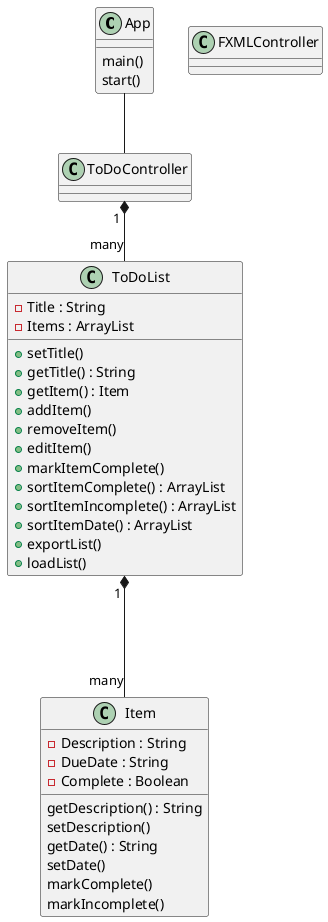 @startuml

class App {
main()
start()
}

class ToDoList {
-Title : String
'Req 2
-Items : ArrayList
'Req 3

+setTitle()
'Req 6/8
+getTitle() : String
+getItem() : Item
'Req 14
+addItem()
'Req 9
+removeItem()
'Req 10
+editItem()
'Req 11/12
+markItemComplete()
'Req 13
+sortItemComplete() : ArrayList
'Req 16
+sortItemIncomplete() : ArrayList
'Req 15
+sortItemDate() : ArrayList
+exportList()
'Req 17
+loadList()
'Req 19
}

'open GUI here, Reqs 7, 18, and 20 here?
class ToDoController {
}

class Item {
-Description : String
'Req 4
-DueDate : String
'Req 5 "YYYY-MM-DD"
-Complete : Boolean

getDescription() : String
setDescription()
getDate() : String
setDate()
markComplete()
markIncomplete()
}

class FXMLController {
}

ToDoList "1 " *--- "many" Item
App -- ToDoController
ToDoController "1 " *-- "many" ToDoList

@enduml